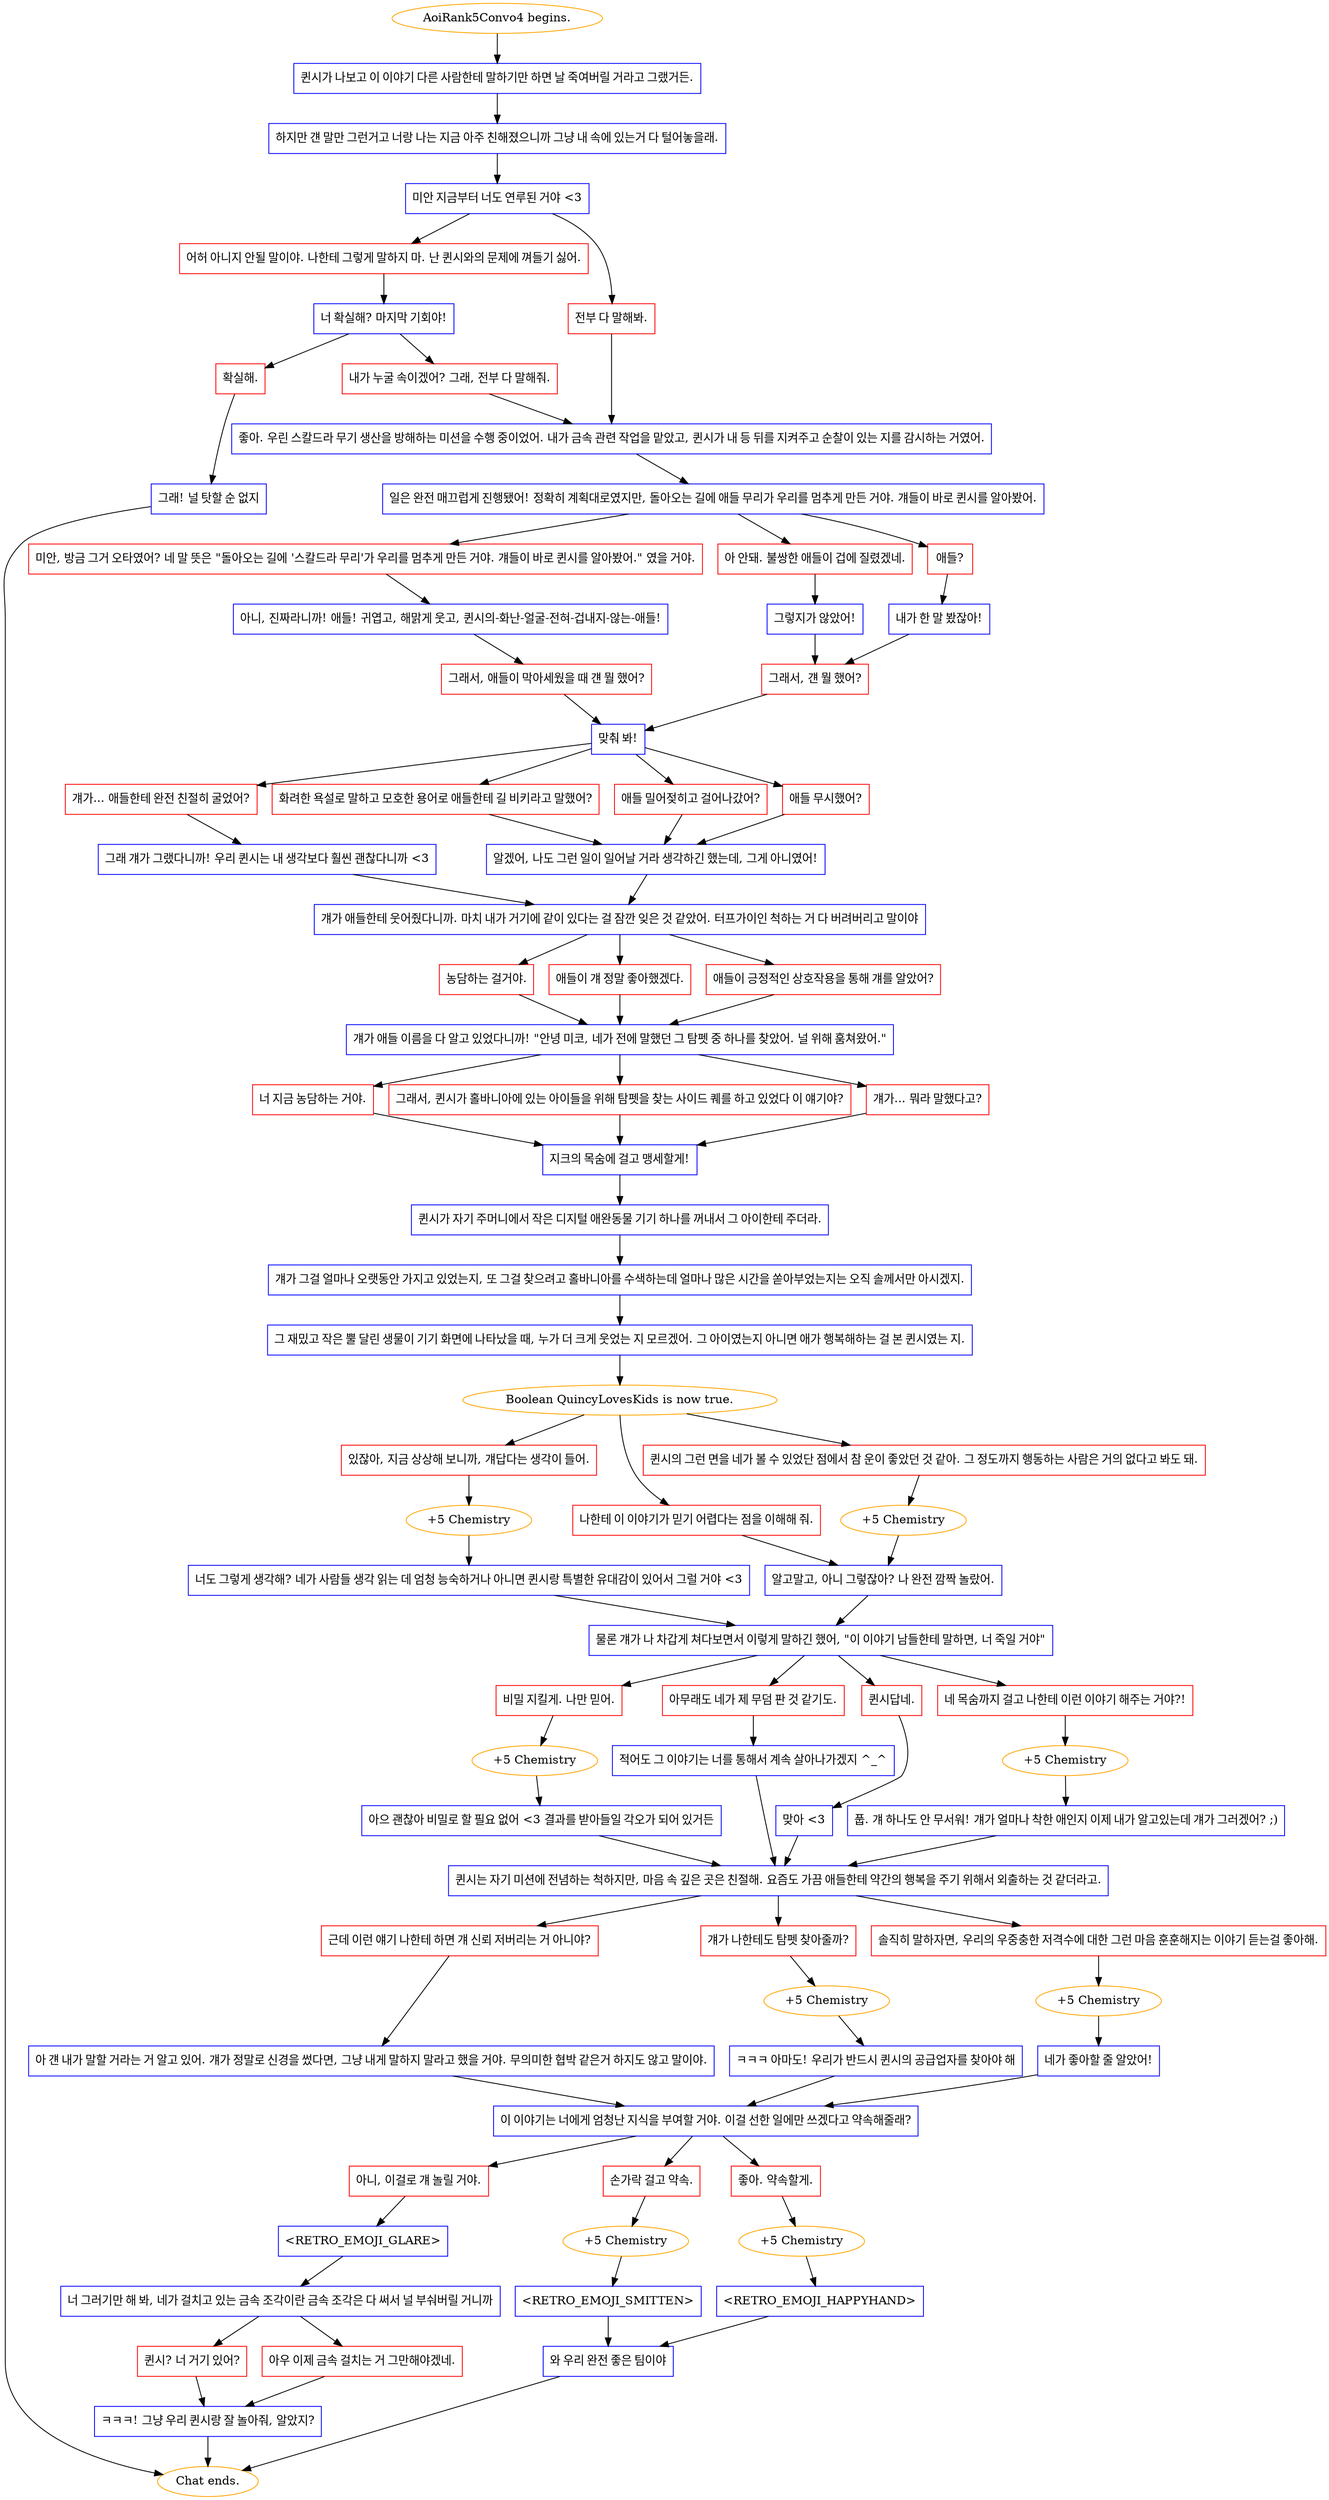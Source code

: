 digraph {
	"AoiRank5Convo4 begins." [color=orange];
		"AoiRank5Convo4 begins." -> j4080465697;
	j4080465697 [label="퀸시가 나보고 이 이야기 다른 사람한테 말하기만 하면 날 죽여버릴 거라고 그랬거든.",shape=box,color=blue];
		j4080465697 -> j819589642;
	j819589642 [label="하지만 걘 말만 그런거고 너랑 나는 지금 아주 친해졌으니까 그냥 내 속에 있는거 다 털어놓을래.",shape=box,color=blue];
		j819589642 -> j1105975102;
	j1105975102 [label="미안 지금부터 너도 연루된 거야 <3",shape=box,color=blue];
		j1105975102 -> j1335198364;
		j1105975102 -> j1673061237;
	j1335198364 [label="어허 아니지 안될 말이야. 나한테 그렇게 말하지 마. 난 퀸시와의 문제에 껴들기 싫어.",shape=box,color=red];
		j1335198364 -> j1465920043;
	j1673061237 [label="전부 다 말해봐.",shape=box,color=red];
		j1673061237 -> j1805741233;
	j1465920043 [label="너 확실해? 마지막 기회야!",shape=box,color=blue];
		j1465920043 -> j8468681;
		j1465920043 -> j4160801129;
	j1805741233 [label="좋아. 우린 스칼드라 무기 생산을 방해하는 미션을 수행 중이었어. 내가 금속 관련 작업을 맡았고, 퀸시가 내 등 뒤를 지켜주고 순찰이 있는 지를 감시하는 거였어.",shape=box,color=blue];
		j1805741233 -> j2554243909;
	j8468681 [label="내가 누굴 속이겠어? 그래, 전부 다 말해줘.",shape=box,color=red];
		j8468681 -> j1805741233;
	j4160801129 [label="확실해.",shape=box,color=red];
		j4160801129 -> j1796604164;
	j2554243909 [label="일은 완전 매끄럽게 진행됐어! 정확히 계획대로였지만, 돌아오는 길에 애들 무리가 우리를 멈추게 만든 거야. 걔들이 바로 퀸시를 알아봤어.",shape=box,color=blue];
		j2554243909 -> j1685546540;
		j2554243909 -> j3092412630;
		j2554243909 -> j4163837336;
	j1796604164 [label="그래! 널 탓할 순 없지",shape=box,color=blue];
		j1796604164 -> "Chat ends.";
	j1685546540 [label="미안, 방금 그거 오타였어? 네 말 뜻은 \"돌아오는 길에 '스칼드라 무리'가 우리를 멈추게 만든 거야. 걔들이 바로 퀸시를 알아봤어.\" 였을 거야.",shape=box,color=red];
		j1685546540 -> j1317716097;
	j3092412630 [label="아 안돼. 불쌍한 애들이 겁에 질렸겠네.",shape=box,color=red];
		j3092412630 -> j1840587969;
	j4163837336 [label="애들?",shape=box,color=red];
		j4163837336 -> j3360051848;
	"Chat ends." [color=orange];
	j1317716097 [label="아니, 진짜라니까! 애들! 귀엽고, 해맑게 웃고, 퀸시의-화난-얼굴-전혀-겁내지-않는-애들!",shape=box,color=blue];
		j1317716097 -> j2050150377;
	j1840587969 [label="그렇지가 않았어!",shape=box,color=blue];
		j1840587969 -> j3077998225;
	j3360051848 [label="내가 한 말 봤잖아!",shape=box,color=blue];
		j3360051848 -> j3077998225;
	j2050150377 [label="그래서, 애들이 막아세웠을 때 걘 뭘 했어?",shape=box,color=red];
		j2050150377 -> j557147199;
	j3077998225 [label="그래서, 걘 뭘 했어?",shape=box,color=red];
		j3077998225 -> j557147199;
	j557147199 [label="맞춰 봐!",shape=box,color=blue];
		j557147199 -> j3333203375;
		j557147199 -> j3809840973;
		j557147199 -> j1972117956;
		j557147199 -> j4246052244;
	j3333203375 [label="화려한 욕설로 말하고 모호한 용어로 애들한테 길 비키라고 말했어?",shape=box,color=red];
		j3333203375 -> j2555438244;
	j3809840973 [label="애들 밀어젖히고 걸어나갔어?",shape=box,color=red];
		j3809840973 -> j2555438244;
	j1972117956 [label="애들 무시했어?",shape=box,color=red];
		j1972117956 -> j2555438244;
	j4246052244 [label="걔가... 애들한테 완전 친절히 굴었어?",shape=box,color=red];
		j4246052244 -> j3347884758;
	j2555438244 [label="알겠어, 나도 그런 일이 일어날 거라 생각하긴 했는데, 그게 아니였어!",shape=box,color=blue];
		j2555438244 -> j3317292369;
	j3347884758 [label="그래 걔가 그랬다니까! 우리 퀸시는 내 생각보다 훨씬 괜찮다니까 <3",shape=box,color=blue];
		j3347884758 -> j3317292369;
	j3317292369 [label="걔가 애들한테 웃어줬다니까. 마치 내가 거기에 같이 있다는 걸 잠깐 잊은 것 같았어. 터프가이인 척하는 거 다 버려버리고 말이야",shape=box,color=blue];
		j3317292369 -> j2763157636;
		j3317292369 -> j3219501516;
		j3317292369 -> j4286152655;
	j2763157636 [label="애들이 걔 정말 좋아했겠다.",shape=box,color=red];
		j2763157636 -> j2659919368;
	j3219501516 [label="애들이 긍정적인 상호작용을 통해 걔를 알았어?",shape=box,color=red];
		j3219501516 -> j2659919368;
	j4286152655 [label="농담하는 걸거야.",shape=box,color=red];
		j4286152655 -> j2659919368;
	j2659919368 [label="걔가 애들 이름을 다 알고 있었다니까! \"안녕 미코, 네가 전에 말했던 그 탐펫 중 하나를 찾았어. 널 위해 훔쳐왔어.\"",shape=box,color=blue];
		j2659919368 -> j3707404721;
		j2659919368 -> j3095416225;
		j2659919368 -> j3623294000;
	j3707404721 [label="그래서, 퀸시가 홀바니아에 있는 아이들을 위해 탐펫을 찾는 사이드 퀘를 하고 있었다 이 얘기야?",shape=box,color=red];
		j3707404721 -> j496935756;
	j3095416225 [label="걔가... 뭐라 말했다고?",shape=box,color=red];
		j3095416225 -> j496935756;
	j3623294000 [label="너 지금 농담하는 거야.",shape=box,color=red];
		j3623294000 -> j496935756;
	j496935756 [label="지크의 목숨에 걸고 맹세할게!",shape=box,color=blue];
		j496935756 -> j3821102010;
	j3821102010 [label="퀸시가 자기 주머니에서 작은 디지털 애완동물 기기 하나를 꺼내서 그 아이한테 주더라.",shape=box,color=blue];
		j3821102010 -> j1245932857;
	j1245932857 [label="걔가 그걸 얼마나 오랫동안 가지고 있었는지, 또 그걸 찾으려고 홀바니아를 수색하는데 얼마나 많은 시간을 쏟아부었는지는 오직 솔께서만 아시겠지.",shape=box,color=blue];
		j1245932857 -> j94241145;
	j94241145 [label="그 재밌고 작은 뿔 달린 생물이 기기 화면에 나타났을 때, 누가 더 크게 웃었는 지 모르겠어. 그 아이였는지 아니면 애가 행복해하는 걸 본 퀸시였는 지.",shape=box,color=blue];
		j94241145 -> j1788467663;
	j1788467663 [label="Boolean QuincyLovesKids is now true.",color=orange];
		j1788467663 -> j3874319203;
		j1788467663 -> j3467428903;
		j1788467663 -> j1293668986;
	j3874319203 [label="있잖아, 지금 상상해 보니까, 걔답다는 생각이 들어.",shape=box,color=red];
		j3874319203 -> j3397617954;
	j3467428903 [label="나한테 이 이야기가 믿기 어렵다는 점을 이해해 줘.",shape=box,color=red];
		j3467428903 -> j3776493597;
	j1293668986 [label="퀸시의 그런 면을 네가 볼 수 있었단 점에서 참 운이 좋았던 것 같아. 그 정도까지 행동하는 사람은 거의 없다고 봐도 돼.",shape=box,color=red];
		j1293668986 -> j1233965434;
	j3397617954 [label="+5 Chemistry",color=orange];
		j3397617954 -> j336317579;
	j3776493597 [label="알고말고, 아니 그렇잖아? 나 완전 깜짝 놀랐어.",shape=box,color=blue];
		j3776493597 -> j2716975801;
	j1233965434 [label="+5 Chemistry",color=orange];
		j1233965434 -> j3776493597;
	j336317579 [label="너도 그렇게 생각해? 네가 사람들 생각 읽는 데 엄청 능숙하거나 아니면 퀸시랑 특별한 유대감이 있어서 그럴 거야 <3",shape=box,color=blue];
		j336317579 -> j2716975801;
	j2716975801 [label="물론 걔가 나 차갑게 쳐다보면서 이렇게 말하긴 했어, \"이 이야기 남들한테 말하면, 너 죽일 거야\"",shape=box,color=blue];
		j2716975801 -> j4105640912;
		j2716975801 -> j2833901475;
		j2716975801 -> j1925217419;
		j2716975801 -> j2489476351;
	j4105640912 [label="퀸시답네.",shape=box,color=red];
		j4105640912 -> j1033139512;
	j2833901475 [label="네 목숨까지 걸고 나한테 이런 이야기 해주는 거야?!",shape=box,color=red];
		j2833901475 -> j1255515124;
	j1925217419 [label="비밀 지킬게. 나만 믿어.",shape=box,color=red];
		j1925217419 -> j3012297813;
	j2489476351 [label="아무래도 네가 제 무덤 판 것 같기도.",shape=box,color=red];
		j2489476351 -> j897243091;
	j1033139512 [label="맞아 <3",shape=box,color=blue];
		j1033139512 -> j2942189843;
	j1255515124 [label="+5 Chemistry",color=orange];
		j1255515124 -> j3799347793;
	j3012297813 [label="+5 Chemistry",color=orange];
		j3012297813 -> j4068151926;
	j897243091 [label="적어도 그 이야기는 너를 통해서 계속 살아나가겠지 ^_^",shape=box,color=blue];
		j897243091 -> j2942189843;
	j2942189843 [label="퀸시는 자기 미션에 전념하는 척하지만, 마음 속 깊은 곳은 친절해. 요즘도 가끔 애들한테 약간의 행복을 주기 위해서 외출하는 것 같더라고.",shape=box,color=blue];
		j2942189843 -> j3117760441;
		j2942189843 -> j2394361598;
		j2942189843 -> j3260819842;
	j3799347793 [label="풉. 걔 하나도 안 무서워! 걔가 얼마나 착한 애인지 이제 내가 알고있는데 걔가 그러겠어? ;)",shape=box,color=blue];
		j3799347793 -> j2942189843;
	j4068151926 [label="아으 괜찮아 비밀로 할 필요 없어 <3 결과를 받아들일 각오가 되어 있거든",shape=box,color=blue];
		j4068151926 -> j2942189843;
	j3117760441 [label="걔가 나한테도 탐펫 찾아줄까?",shape=box,color=red];
		j3117760441 -> j2212310446;
	j2394361598 [label="솔직히 말하자면, 우리의 우중충한 저격수에 대한 그런 마음 훈훈해지는 이야기 듣는걸 좋아해.",shape=box,color=red];
		j2394361598 -> j2312318815;
	j3260819842 [label="근데 이런 얘기 나한테 하면 걔 신뢰 저버리는 거 아니야?",shape=box,color=red];
		j3260819842 -> j597149456;
	j2212310446 [label="+5 Chemistry",color=orange];
		j2212310446 -> j2754850101;
	j2312318815 [label="+5 Chemistry",color=orange];
		j2312318815 -> j2921819671;
	j597149456 [label="아 걘 내가 말할 거라는 거 알고 있어. 걔가 정말로 신경을 썼다면, 그냥 내게 말하지 말라고 했을 거야. 무의미한 협박 같은거 하지도 않고 말이야.",shape=box,color=blue];
		j597149456 -> j3641326338;
	j2754850101 [label="ㅋㅋㅋ 아마도! 우리가 반드시 퀸시의 공급업자를 찾아야 해",shape=box,color=blue];
		j2754850101 -> j3641326338;
	j2921819671 [label="네가 좋아할 줄 알았어!",shape=box,color=blue];
		j2921819671 -> j3641326338;
	j3641326338 [label="이 이야기는 너에게 엄청난 지식을 부여할 거야. 이걸 선한 일에만 쓰겠다고 약속해줄래?",shape=box,color=blue];
		j3641326338 -> j3827781642;
		j3641326338 -> j1354002256;
		j3641326338 -> j947310305;
	j3827781642 [label="좋아. 약속할게.",shape=box,color=red];
		j3827781642 -> j1641982153;
	j1354002256 [label="손가락 걸고 약속.",shape=box,color=red];
		j1354002256 -> j2115321004;
	j947310305 [label="아니, 이걸로 걔 놀릴 거야.",shape=box,color=red];
		j947310305 -> j2120631388;
	j1641982153 [label="+5 Chemistry",color=orange];
		j1641982153 -> j3798966691;
	j2115321004 [label="+5 Chemistry",color=orange];
		j2115321004 -> j492926143;
	j2120631388 [label="<RETRO_EMOJI_GLARE>",shape=box,color=blue];
		j2120631388 -> j261273714;
	j3798966691 [label="<RETRO_EMOJI_HAPPYHAND>",shape=box,color=blue];
		j3798966691 -> j264157768;
	j492926143 [label="<RETRO_EMOJI_SMITTEN>",shape=box,color=blue];
		j492926143 -> j264157768;
	j261273714 [label="너 그러기만 해 봐, 네가 걸치고 있는 금속 조각이란 금속 조각은 다 써서 널 부숴버릴 거니까",shape=box,color=blue];
		j261273714 -> j3329166012;
		j261273714 -> j2479585369;
	j264157768 [label="와 우리 완전 좋은 팀이야",shape=box,color=blue];
		j264157768 -> "Chat ends.";
	j3329166012 [label="퀸시? 너 거기 있어?",shape=box,color=red];
		j3329166012 -> j1804432166;
	j2479585369 [label="아우 이제 금속 걸치는 거 그만해야겠네.",shape=box,color=red];
		j2479585369 -> j1804432166;
	j1804432166 [label="ㅋㅋㅋ! 그냥 우리 퀸시랑 잘 놀아줘, 알았지?",shape=box,color=blue];
		j1804432166 -> "Chat ends.";
}